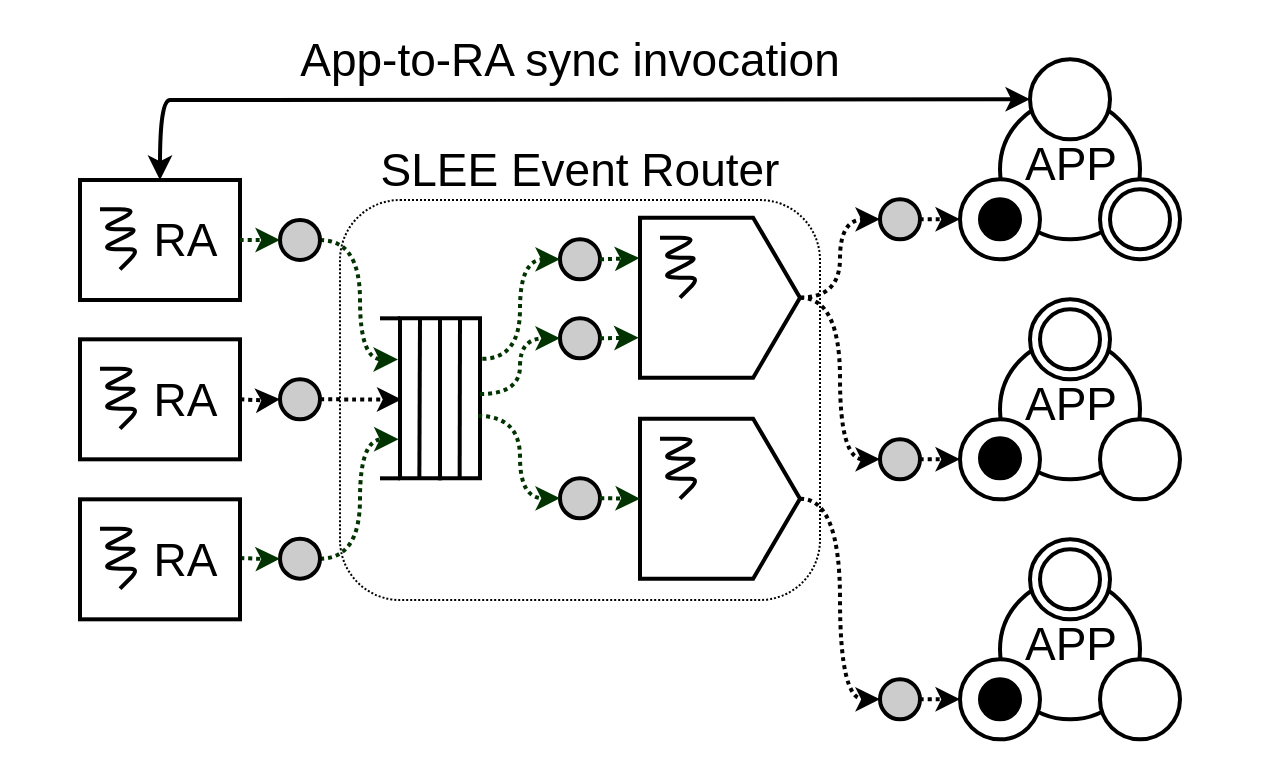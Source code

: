 <mxfile version="12.6.5" type="device"><diagram id="nio7bz20G9BNt24W46tQ" name="Page-1"><mxGraphModel dx="1102" dy="819" grid="1" gridSize="10" guides="1" tooltips="1" connect="1" arrows="1" fold="1" page="1" pageScale="1" pageWidth="1169" pageHeight="827" math="1" shadow="0"><root><mxCell id="0"/><mxCell id="1" parent="0"/><mxCell id="hXk4nm9US1OlQ7-lIAlv-6" value="" style="html=1;shadow=0;dashed=0;align=center;verticalAlign=middle;shape=mxgraph.arrows2.arrow;dy=0;dx=23.43;notch=0;strokeColor=#000000;strokeWidth=2;" parent="1" vertex="1"><mxGeometry x="400" y="178.82" width="80" height="80" as="geometry"/></mxCell><mxCell id="hXk4nm9US1OlQ7-lIAlv-21" value="" style="endArrow=none;html=1;strokeWidth=2;" parent="1" edge="1"><mxGeometry width="50" height="50" relative="1" as="geometry"><mxPoint x="410" y="188.82" as="sourcePoint"/><mxPoint x="420" y="218.82" as="targetPoint"/><Array as="points"><mxPoint x="430" y="188.82"/><mxPoint x="410" y="198.82"/><mxPoint x="430" y="198.82"/><mxPoint x="410" y="208.82"/><mxPoint x="430" y="208.82"/><mxPoint x="420" y="218.82"/></Array></mxGeometry></mxCell><mxCell id="Vo2aYkKW3RfFTyjqqCg4-9" value="" style="endArrow=classic;html=1;fontSize=23;exitX=1;exitY=0.5;exitDx=0;exitDy=0;strokeWidth=2;edgeStyle=orthogonalEdgeStyle;curved=1;entryX=0.019;entryY=0.508;entryDx=0;entryDy=0;entryPerimeter=0;dashed=1;dashPattern=1 1;" parent="1" source="hy8zlvOuvrP5iSNyWNwk-50" target="hy8zlvOuvrP5iSNyWNwk-32" edge="1"><mxGeometry width="50" height="50" relative="1" as="geometry"><mxPoint x="50" y="480" as="sourcePoint"/><mxPoint x="278.84" y="229.06" as="targetPoint"/></mxGeometry></mxCell><mxCell id="Vo2aYkKW3RfFTyjqqCg4-10" value="" style="endArrow=classic;html=1;strokeWidth=2;fontSize=23;exitX=1;exitY=0.5;exitDx=0;exitDy=0;exitPerimeter=0;entryX=0;entryY=0.5;entryDx=0;entryDy=0;edgeStyle=orthogonalEdgeStyle;curved=1;startArrow=none;startFill=0;dashed=1;dashPattern=1 1;" parent="1" source="hy8zlvOuvrP5iSNyWNwk-65" target="hy8zlvOuvrP5iSNyWNwk-6" edge="1"><mxGeometry width="50" height="50" relative="1" as="geometry"><mxPoint x="190" y="479.66" as="sourcePoint"/><mxPoint x="580" y="269.66" as="targetPoint"/></mxGeometry></mxCell><mxCell id="Vo2aYkKW3RfFTyjqqCg4-11" value="" style="endArrow=classic;html=1;strokeWidth=2;fontSize=23;entryX=0;entryY=0.5;entryDx=0;entryDy=0;exitX=1;exitY=0.5;exitDx=0;exitDy=0;exitPerimeter=0;edgeStyle=orthogonalEdgeStyle;curved=1;startArrow=none;startFill=0;dashed=1;dashPattern=1 1;" parent="1" source="hy8zlvOuvrP5iSNyWNwk-63" target="hy8zlvOuvrP5iSNyWNwk-11" edge="1"><mxGeometry width="50" height="50" relative="1" as="geometry"><mxPoint x="190" y="479.66" as="sourcePoint"/><mxPoint x="580" y="169.66" as="targetPoint"/></mxGeometry></mxCell><mxCell id="Vo2aYkKW3RfFTyjqqCg4-12" value="" style="endArrow=classic;html=1;strokeWidth=2;fontSize=23;entryX=0;entryY=0.5;entryDx=0;entryDy=0;exitX=1;exitY=0.5;exitDx=0;exitDy=0;exitPerimeter=0;edgeStyle=orthogonalEdgeStyle;curved=1;startArrow=none;startFill=0;dashed=1;dashPattern=1 1;" parent="1" source="hy8zlvOuvrP5iSNyWNwk-67" target="hy8zlvOuvrP5iSNyWNwk-21" edge="1"><mxGeometry width="50" height="50" relative="1" as="geometry"><mxPoint x="190" y="479.66" as="sourcePoint"/><mxPoint x="580" y="369.66" as="targetPoint"/></mxGeometry></mxCell><mxCell id="hy8zlvOuvrP5iSNyWNwk-1" value="" style="endArrow=none;dashed=1;html=1;strokeColor=none;" parent="1" edge="1"><mxGeometry width="50" height="50" relative="1" as="geometry"><mxPoint x="350" y="460" as="sourcePoint"/><mxPoint x="390" y="460" as="targetPoint"/></mxGeometry></mxCell><mxCell id="hy8zlvOuvrP5iSNyWNwk-3" value="" style="ellipse;whiteSpace=wrap;html=1;aspect=fixed;strokeWidth=2;" parent="1" vertex="1"><mxGeometry x="580" y="239.66" width="70" height="70" as="geometry"/></mxCell><mxCell id="hy8zlvOuvrP5iSNyWNwk-4" value="" style="ellipse;whiteSpace=wrap;html=1;aspect=fixed;strokeWidth=2;fillColor=#FFFFFF;" parent="1" vertex="1"><mxGeometry x="595" y="219.66" width="40" height="40" as="geometry"/></mxCell><mxCell id="hy8zlvOuvrP5iSNyWNwk-5" value="" style="ellipse;whiteSpace=wrap;html=1;aspect=fixed;strokeWidth=2;" parent="1" vertex="1"><mxGeometry x="630" y="279.66" width="40" height="40" as="geometry"/></mxCell><mxCell id="hy8zlvOuvrP5iSNyWNwk-6" value="" style="ellipse;whiteSpace=wrap;html=1;aspect=fixed;strokeWidth=2;" parent="1" vertex="1"><mxGeometry x="560" y="279.66" width="40" height="40" as="geometry"/></mxCell><mxCell id="hy8zlvOuvrP5iSNyWNwk-7" value="&lt;div style=&quot;text-align: left ; font-size: 23px&quot;&gt;&lt;font style=&quot;font-size: 23px&quot;&gt;&lt;span style=&quot;font-size: 23px&quot;&gt;APP&lt;/span&gt;&lt;/font&gt;&lt;/div&gt;" style="text;html=1;strokeColor=none;fillColor=none;align=center;verticalAlign=middle;whiteSpace=wrap;rounded=0;fontFamily=Helvetica;fontSize=23;fontStyle=0" parent="1" vertex="1"><mxGeometry x="581" y="249.66" width="69" height="45" as="geometry"/></mxCell><mxCell id="hy8zlvOuvrP5iSNyWNwk-8" value="" style="ellipse;whiteSpace=wrap;html=1;aspect=fixed;strokeWidth=2;" parent="1" vertex="1"><mxGeometry x="580" y="119.66" width="70" height="70" as="geometry"/></mxCell><mxCell id="hy8zlvOuvrP5iSNyWNwk-9" value="" style="ellipse;whiteSpace=wrap;html=1;aspect=fixed;strokeWidth=2;" parent="1" vertex="1"><mxGeometry x="595" y="99.66" width="40" height="40" as="geometry"/></mxCell><mxCell id="hy8zlvOuvrP5iSNyWNwk-10" value="" style="ellipse;whiteSpace=wrap;html=1;aspect=fixed;strokeWidth=2;fillColor=#FFFFFF;" parent="1" vertex="1"><mxGeometry x="630" y="159.66" width="40" height="40" as="geometry"/></mxCell><mxCell id="hy8zlvOuvrP5iSNyWNwk-11" value="" style="ellipse;whiteSpace=wrap;html=1;aspect=fixed;strokeWidth=2;" parent="1" vertex="1"><mxGeometry x="560" y="159.66" width="40" height="40" as="geometry"/></mxCell><mxCell id="hy8zlvOuvrP5iSNyWNwk-12" value="&lt;div style=&quot;text-align: left ; font-size: 23px&quot;&gt;&lt;font style=&quot;font-size: 23px&quot;&gt;&lt;span style=&quot;font-size: 23px&quot;&gt;APP&lt;/span&gt;&lt;/font&gt;&lt;/div&gt;" style="text;html=1;strokeColor=none;fillColor=none;align=center;verticalAlign=middle;whiteSpace=wrap;rounded=0;fontFamily=Helvetica;fontSize=23;fontStyle=0" parent="1" vertex="1"><mxGeometry x="581" y="129.66" width="69" height="45" as="geometry"/></mxCell><mxCell id="hy8zlvOuvrP5iSNyWNwk-18" value="" style="ellipse;whiteSpace=wrap;html=1;aspect=fixed;strokeWidth=2;" parent="1" vertex="1"><mxGeometry x="580" y="359.66" width="70" height="70" as="geometry"/></mxCell><mxCell id="hy8zlvOuvrP5iSNyWNwk-19" value="" style="ellipse;whiteSpace=wrap;html=1;aspect=fixed;strokeWidth=2;fillColor=#FFFFFF;" parent="1" vertex="1"><mxGeometry x="595" y="339.66" width="40" height="40" as="geometry"/></mxCell><mxCell id="hy8zlvOuvrP5iSNyWNwk-20" value="" style="ellipse;whiteSpace=wrap;html=1;aspect=fixed;strokeWidth=2;" parent="1" vertex="1"><mxGeometry x="630" y="399.66" width="40" height="40" as="geometry"/></mxCell><mxCell id="hy8zlvOuvrP5iSNyWNwk-21" value="" style="ellipse;whiteSpace=wrap;html=1;aspect=fixed;strokeWidth=2;" parent="1" vertex="1"><mxGeometry x="560" y="399.66" width="40" height="40" as="geometry"/></mxCell><mxCell id="hy8zlvOuvrP5iSNyWNwk-22" value="&lt;div style=&quot;text-align: left ; font-size: 23px&quot;&gt;&lt;font style=&quot;font-size: 23px&quot;&gt;&lt;span style=&quot;font-size: 23px&quot;&gt;APP&lt;/span&gt;&lt;/font&gt;&lt;/div&gt;" style="text;html=1;strokeColor=none;fillColor=none;align=center;verticalAlign=middle;whiteSpace=wrap;rounded=0;fontFamily=Helvetica;fontSize=23;fontStyle=0" parent="1" vertex="1"><mxGeometry x="581" y="369.66" width="69" height="45" as="geometry"/></mxCell><mxCell id="hy8zlvOuvrP5iSNyWNwk-25" value="" style="endArrow=classic;html=1;entryX=0;entryY=0.5;entryDx=0;entryDy=0;strokeWidth=2;startArrow=classic;startFill=1;exitX=0.5;exitY=0;exitDx=0;exitDy=0;endFill=1;edgeStyle=orthogonalEdgeStyle;curved=1;" parent="1" source="hy8zlvOuvrP5iSNyWNwk-29" target="hy8zlvOuvrP5iSNyWNwk-9" edge="1"><mxGeometry width="50" height="50" relative="1" as="geometry"><mxPoint x="280" y="80" as="sourcePoint"/><mxPoint x="640" y="269.5" as="targetPoint"/><Array as="points"><mxPoint x="160" y="120"/><mxPoint x="170" y="120"/></Array></mxGeometry></mxCell><mxCell id="hy8zlvOuvrP5iSNyWNwk-29" value="&amp;nbsp; &amp;nbsp; RA" style="rounded=0;whiteSpace=wrap;html=1;fontSize=23;strokeWidth=2;" parent="1" vertex="1"><mxGeometry x="120" y="160" width="80" height="60" as="geometry"/></mxCell><mxCell id="hy8zlvOuvrP5iSNyWNwk-31" value="" style="html=1;shadow=0;dashed=0;align=center;verticalAlign=middle;shape=mxgraph.arrows2.arrow;dy=0;dx=23.43;notch=0;strokeColor=#000000;strokeWidth=2;" parent="1" vertex="1"><mxGeometry x="400" y="279.32" width="80" height="80" as="geometry"/></mxCell><mxCell id="hy8zlvOuvrP5iSNyWNwk-32" value="" style="verticalLabelPosition=bottom;verticalAlign=top;html=1;shape=mxgraph.basic.rect;fillColor2=none;strokeWidth=2;size=20;indent=5;" parent="1" vertex="1"><mxGeometry x="280" y="229.16" width="40" height="80" as="geometry"/></mxCell><mxCell id="hy8zlvOuvrP5iSNyWNwk-33" value="" style="endArrow=none;html=1;strokeWidth=2;" parent="1" edge="1"><mxGeometry width="50" height="50" relative="1" as="geometry"><mxPoint x="280" y="309.16" as="sourcePoint"/><mxPoint x="270" y="309.16" as="targetPoint"/></mxGeometry></mxCell><mxCell id="hy8zlvOuvrP5iSNyWNwk-34" value="" style="endArrow=none;html=1;strokeWidth=2;" parent="1" edge="1"><mxGeometry width="50" height="50" relative="1" as="geometry"><mxPoint x="300" y="229.16" as="sourcePoint"/><mxPoint x="300" y="310.16" as="targetPoint"/></mxGeometry></mxCell><mxCell id="hy8zlvOuvrP5iSNyWNwk-35" value="" style="endArrow=none;html=1;strokeWidth=2;" parent="1" edge="1"><mxGeometry width="50" height="50" relative="1" as="geometry"><mxPoint x="280" y="229.16" as="sourcePoint"/><mxPoint x="270" y="229.16" as="targetPoint"/></mxGeometry></mxCell><mxCell id="hy8zlvOuvrP5iSNyWNwk-36" value="" style="endArrow=none;html=1;strokeWidth=2;entryX=0.242;entryY=0.998;entryDx=0;entryDy=0;entryPerimeter=0;" parent="1" target="hy8zlvOuvrP5iSNyWNwk-32" edge="1"><mxGeometry width="50" height="50" relative="1" as="geometry"><mxPoint x="290" y="229.16" as="sourcePoint"/><mxPoint x="290" y="269.16" as="targetPoint"/></mxGeometry></mxCell><mxCell id="hy8zlvOuvrP5iSNyWNwk-37" value="" style="endArrow=none;html=1;strokeWidth=2;entryX=0.746;entryY=0.997;entryDx=0;entryDy=0;entryPerimeter=0;" parent="1" target="hy8zlvOuvrP5iSNyWNwk-32" edge="1"><mxGeometry width="50" height="50" relative="1" as="geometry"><mxPoint x="310" y="229.16" as="sourcePoint"/><mxPoint x="310" y="269.16" as="targetPoint"/></mxGeometry></mxCell><mxCell id="hy8zlvOuvrP5iSNyWNwk-38" value="" style="endArrow=none;html=1;strokeWidth=2;" parent="1" edge="1"><mxGeometry width="50" height="50" relative="1" as="geometry"><mxPoint x="410" y="289.32" as="sourcePoint"/><mxPoint x="420" y="319.32" as="targetPoint"/><Array as="points"><mxPoint x="430" y="289.32"/><mxPoint x="410" y="299.32"/><mxPoint x="430" y="299.32"/><mxPoint x="410" y="309.32"/><mxPoint x="430" y="309.32"/><mxPoint x="420" y="319.32"/></Array></mxGeometry></mxCell><mxCell id="hy8zlvOuvrP5iSNyWNwk-41" value="" style="endArrow=classic;html=1;strokeColor=#003300;strokeWidth=2;fontFamily=Helvetica;fontSize=23;entryX=-0.025;entryY=0.257;entryDx=0;entryDy=0;entryPerimeter=0;exitX=1;exitY=0.5;exitDx=0;exitDy=0;edgeStyle=orthogonalEdgeStyle;curved=1;dashed=1;dashPattern=1 1;" parent="1" source="hy8zlvOuvrP5iSNyWNwk-44" target="hy8zlvOuvrP5iSNyWNwk-32" edge="1"><mxGeometry width="50" height="50" relative="1" as="geometry"><mxPoint x="70" y="530" as="sourcePoint"/><mxPoint x="278.28" y="210.26" as="targetPoint"/></mxGeometry></mxCell><mxCell id="hy8zlvOuvrP5iSNyWNwk-42" value="" style="endArrow=classic;html=1;strokeColor=#003300;strokeWidth=2;fontFamily=Helvetica;fontSize=23;entryX=-0.017;entryY=0.756;entryDx=0;entryDy=0;entryPerimeter=0;exitX=1;exitY=0.5;exitDx=0;exitDy=0;edgeStyle=orthogonalEdgeStyle;curved=1;dashed=1;dashPattern=1 1;" parent="1" source="hy8zlvOuvrP5iSNyWNwk-53" target="hy8zlvOuvrP5iSNyWNwk-32" edge="1"><mxGeometry width="50" height="50" relative="1" as="geometry"><mxPoint x="70" y="530" as="sourcePoint"/><mxPoint x="120" y="480" as="targetPoint"/></mxGeometry></mxCell><mxCell id="hy8zlvOuvrP5iSNyWNwk-45" value="" style="ellipse;whiteSpace=wrap;html=1;aspect=fixed;fontFamily=Helvetica;fontSize=23;strokeWidth=2;fillColor=#CCCCCC;" parent="1" vertex="1"><mxGeometry x="360" y="189.66" width="20" height="20" as="geometry"/></mxCell><mxCell id="hy8zlvOuvrP5iSNyWNwk-44" value="" style="ellipse;whiteSpace=wrap;html=1;aspect=fixed;fontFamily=Helvetica;fontSize=23;strokeWidth=2;fillColor=#CCCCCC;" parent="1" vertex="1"><mxGeometry x="220" y="180" width="20" height="20" as="geometry"/></mxCell><mxCell id="hy8zlvOuvrP5iSNyWNwk-48" value="" style="endArrow=classic;html=1;strokeColor=#003300;strokeWidth=2;fontFamily=Helvetica;fontSize=23;exitX=1;exitY=0.5;exitDx=0;exitDy=0;edgeStyle=orthogonalEdgeStyle;curved=1;entryX=0;entryY=0.5;entryDx=0;entryDy=0;dashed=1;dashPattern=1 1;" parent="1" source="hy8zlvOuvrP5iSNyWNwk-29" target="hy8zlvOuvrP5iSNyWNwk-44" edge="1"><mxGeometry width="50" height="50" relative="1" as="geometry"><mxPoint x="200" y="190" as="sourcePoint"/><mxPoint x="230" y="185" as="targetPoint"/></mxGeometry></mxCell><mxCell id="hy8zlvOuvrP5iSNyWNwk-50" value="" style="ellipse;whiteSpace=wrap;html=1;aspect=fixed;fontFamily=Helvetica;fontSize=23;strokeWidth=2;fillColor=#CCCCCC;" parent="1" vertex="1"><mxGeometry x="220" y="259.66" width="20" height="20" as="geometry"/></mxCell><mxCell id="hy8zlvOuvrP5iSNyWNwk-51" value="" style="endArrow=classic;html=1;fontSize=23;strokeWidth=2;edgeStyle=orthogonalEdgeStyle;curved=1;exitX=1;exitY=0.5;exitDx=0;exitDy=0;entryX=0;entryY=0.5;entryDx=0;entryDy=0;dashed=1;dashPattern=1 1;" parent="1" target="hy8zlvOuvrP5iSNyWNwk-50" edge="1"><mxGeometry width="50" height="50" relative="1" as="geometry"><mxPoint x="200" y="269.66" as="sourcePoint"/><mxPoint x="220" y="250" as="targetPoint"/></mxGeometry></mxCell><mxCell id="hy8zlvOuvrP5iSNyWNwk-53" value="" style="ellipse;whiteSpace=wrap;html=1;aspect=fixed;fontFamily=Helvetica;fontSize=23;strokeWidth=2;fillColor=#CCCCCC;" parent="1" vertex="1"><mxGeometry x="220" y="339.32" width="20" height="20" as="geometry"/></mxCell><mxCell id="hy8zlvOuvrP5iSNyWNwk-54" value="" style="endArrow=classic;html=1;strokeColor=#003300;strokeWidth=2;fontFamily=Helvetica;fontSize=23;entryX=0;entryY=0.5;entryDx=0;entryDy=0;edgeStyle=orthogonalEdgeStyle;curved=1;dashed=1;dashPattern=1 1;" parent="1" target="hy8zlvOuvrP5iSNyWNwk-53" edge="1"><mxGeometry width="50" height="50" relative="1" as="geometry"><mxPoint x="200" y="349" as="sourcePoint"/><mxPoint x="289.32" y="289.64" as="targetPoint"/></mxGeometry></mxCell><mxCell id="hy8zlvOuvrP5iSNyWNwk-55" value="" style="ellipse;whiteSpace=wrap;html=1;aspect=fixed;fontFamily=Helvetica;fontSize=23;strokeWidth=2;fillColor=#CCCCCC;" parent="1" vertex="1"><mxGeometry x="360" y="229.16" width="20" height="20" as="geometry"/></mxCell><mxCell id="hy8zlvOuvrP5iSNyWNwk-56" value="" style="ellipse;whiteSpace=wrap;html=1;aspect=fixed;fontFamily=Helvetica;fontSize=23;strokeWidth=2;fillColor=#CCCCCC;" parent="1" vertex="1"><mxGeometry x="360" y="309.16" width="20" height="20" as="geometry"/></mxCell><mxCell id="hy8zlvOuvrP5iSNyWNwk-63" value="" style="ellipse;whiteSpace=wrap;html=1;aspect=fixed;fontFamily=Helvetica;fontSize=23;strokeWidth=2;fillColor=#CCCCCC;" parent="1" vertex="1"><mxGeometry x="520" y="169.66" width="20" height="20" as="geometry"/></mxCell><mxCell id="hy8zlvOuvrP5iSNyWNwk-64" value="" style="endArrow=classic;html=1;strokeWidth=2;fontSize=23;entryX=0;entryY=0.5;entryDx=0;entryDy=0;exitX=1;exitY=0.5;exitDx=0;exitDy=0;exitPerimeter=0;edgeStyle=orthogonalEdgeStyle;curved=1;startArrow=none;startFill=0;dashed=1;dashPattern=1 1;" parent="1" source="hXk4nm9US1OlQ7-lIAlv-6" target="hy8zlvOuvrP5iSNyWNwk-63" edge="1"><mxGeometry width="50" height="50" relative="1" as="geometry"><mxPoint x="480" y="218.82" as="sourcePoint"/><mxPoint x="560" y="179.66" as="targetPoint"/></mxGeometry></mxCell><mxCell id="hy8zlvOuvrP5iSNyWNwk-65" value="" style="ellipse;whiteSpace=wrap;html=1;aspect=fixed;fontFamily=Helvetica;fontSize=23;strokeWidth=2;fillColor=#CCCCCC;" parent="1" vertex="1"><mxGeometry x="520" y="289.66" width="20" height="20" as="geometry"/></mxCell><mxCell id="hy8zlvOuvrP5iSNyWNwk-66" value="" style="endArrow=classic;html=1;strokeWidth=2;fontSize=23;exitX=1;exitY=0.5;exitDx=0;exitDy=0;exitPerimeter=0;entryX=0;entryY=0.5;entryDx=0;entryDy=0;edgeStyle=orthogonalEdgeStyle;curved=1;startArrow=none;startFill=0;dashed=1;dashPattern=1 1;" parent="1" source="hXk4nm9US1OlQ7-lIAlv-6" target="hy8zlvOuvrP5iSNyWNwk-65" edge="1"><mxGeometry width="50" height="50" relative="1" as="geometry"><mxPoint x="480" y="218.82" as="sourcePoint"/><mxPoint x="560" y="299.66" as="targetPoint"/></mxGeometry></mxCell><mxCell id="hy8zlvOuvrP5iSNyWNwk-67" value="" style="ellipse;whiteSpace=wrap;html=1;aspect=fixed;fontFamily=Helvetica;fontSize=23;strokeWidth=2;fillColor=#CCCCCC;" parent="1" vertex="1"><mxGeometry x="520" y="409.66" width="20" height="20" as="geometry"/></mxCell><mxCell id="hy8zlvOuvrP5iSNyWNwk-68" value="" style="endArrow=classic;html=1;strokeWidth=2;fontSize=23;entryX=0;entryY=0.5;entryDx=0;entryDy=0;exitX=1;exitY=0.5;exitDx=0;exitDy=0;exitPerimeter=0;edgeStyle=orthogonalEdgeStyle;curved=1;startArrow=none;startFill=0;dashed=1;dashPattern=1 1;" parent="1" source="hy8zlvOuvrP5iSNyWNwk-31" target="hy8zlvOuvrP5iSNyWNwk-67" edge="1"><mxGeometry width="50" height="50" relative="1" as="geometry"><mxPoint x="480" y="319.32" as="sourcePoint"/><mxPoint x="560" y="419.66" as="targetPoint"/></mxGeometry></mxCell><mxCell id="hy8zlvOuvrP5iSNyWNwk-69" value="" style="endArrow=classic;html=1;dashed=1;dashPattern=1 1;strokeColor=#003300;strokeWidth=2;fontFamily=Helvetica;fontSize=23;exitX=1.029;exitY=0.253;exitDx=0;exitDy=0;exitPerimeter=0;entryX=0;entryY=0.5;entryDx=0;entryDy=0;edgeStyle=orthogonalEdgeStyle;curved=1;" parent="1" source="hy8zlvOuvrP5iSNyWNwk-32" target="hy8zlvOuvrP5iSNyWNwk-45" edge="1"><mxGeometry width="50" height="50" relative="1" as="geometry"><mxPoint x="290" y="149.66" as="sourcePoint"/><mxPoint x="340" y="99.66" as="targetPoint"/></mxGeometry></mxCell><mxCell id="hy8zlvOuvrP5iSNyWNwk-70" value="" style="endArrow=classic;html=1;dashed=1;dashPattern=1 1;strokeColor=#003300;strokeWidth=2;fontFamily=Helvetica;fontSize=23;entryX=0;entryY=0.5;entryDx=0;entryDy=0;exitX=1;exitY=0.473;exitDx=0;exitDy=0;exitPerimeter=0;edgeStyle=orthogonalEdgeStyle;curved=1;" parent="1" source="hy8zlvOuvrP5iSNyWNwk-32" target="hy8zlvOuvrP5iSNyWNwk-55" edge="1"><mxGeometry width="50" height="50" relative="1" as="geometry"><mxPoint x="120" y="640" as="sourcePoint"/><mxPoint x="170" y="590" as="targetPoint"/></mxGeometry></mxCell><mxCell id="hy8zlvOuvrP5iSNyWNwk-71" value="" style="endArrow=classic;html=1;dashed=1;dashPattern=1 1;strokeColor=#003300;strokeWidth=2;fontFamily=Helvetica;fontSize=23;entryX=0;entryY=0.5;entryDx=0;entryDy=0;exitX=0.975;exitY=0.61;exitDx=0;exitDy=0;exitPerimeter=0;edgeStyle=orthogonalEdgeStyle;curved=1;" parent="1" source="hy8zlvOuvrP5iSNyWNwk-32" target="hy8zlvOuvrP5iSNyWNwk-56" edge="1"><mxGeometry width="50" height="50" relative="1" as="geometry"><mxPoint x="110" y="720" as="sourcePoint"/><mxPoint x="160" y="670" as="targetPoint"/></mxGeometry></mxCell><mxCell id="hy8zlvOuvrP5iSNyWNwk-73" value="" style="endArrow=classic;html=1;dashed=1;dashPattern=1 1;strokeColor=#003300;strokeWidth=2;fontFamily=Helvetica;fontSize=23;entryX=-0.008;entryY=0.75;entryDx=0;entryDy=0;entryPerimeter=0;exitX=1;exitY=0.5;exitDx=0;exitDy=0;" parent="1" source="hy8zlvOuvrP5iSNyWNwk-55" target="hXk4nm9US1OlQ7-lIAlv-6" edge="1"><mxGeometry width="50" height="50" relative="1" as="geometry"><mxPoint x="140" y="560" as="sourcePoint"/><mxPoint x="190" y="510" as="targetPoint"/></mxGeometry></mxCell><mxCell id="hy8zlvOuvrP5iSNyWNwk-74" value="" style="endArrow=classic;html=1;dashed=1;dashPattern=1 1;strokeColor=#003300;strokeWidth=2;fontFamily=Helvetica;fontSize=23;entryX=0;entryY=0.5;entryDx=0;entryDy=0;entryPerimeter=0;exitX=1;exitY=0.5;exitDx=0;exitDy=0;edgeStyle=orthogonalEdgeStyle;curved=1;" parent="1" source="hy8zlvOuvrP5iSNyWNwk-56" target="hy8zlvOuvrP5iSNyWNwk-31" edge="1"><mxGeometry width="50" height="50" relative="1" as="geometry"><mxPoint x="130" y="640" as="sourcePoint"/><mxPoint x="180" y="590" as="targetPoint"/></mxGeometry></mxCell><mxCell id="hy8zlvOuvrP5iSNyWNwk-75" value="" style="endArrow=classic;html=1;dashed=1;dashPattern=1 1;strokeColor=#003300;strokeWidth=2;fontFamily=Helvetica;fontSize=23;exitX=1;exitY=0.5;exitDx=0;exitDy=0;entryX=-0.004;entryY=0.253;entryDx=0;entryDy=0;entryPerimeter=0;" parent="1" source="hy8zlvOuvrP5iSNyWNwk-45" target="hXk4nm9US1OlQ7-lIAlv-6" edge="1"><mxGeometry width="50" height="50" relative="1" as="geometry"><mxPoint x="120" y="720" as="sourcePoint"/><mxPoint x="411" y="201" as="targetPoint"/></mxGeometry></mxCell><mxCell id="hy8zlvOuvrP5iSNyWNwk-76" value="" style="endArrow=none;html=1;strokeWidth=2;" parent="1" edge="1"><mxGeometry width="50" height="50" relative="1" as="geometry"><mxPoint x="130" y="174.66" as="sourcePoint"/><mxPoint x="140" y="204.66" as="targetPoint"/><Array as="points"><mxPoint x="150" y="174.66"/><mxPoint x="130" y="184.66"/><mxPoint x="150" y="184.66"/><mxPoint x="130" y="194.66"/><mxPoint x="150" y="194.66"/><mxPoint x="140" y="204.66"/></Array></mxGeometry></mxCell><mxCell id="hy8zlvOuvrP5iSNyWNwk-77" value="&amp;nbsp; &amp;nbsp; RA" style="rounded=0;whiteSpace=wrap;html=1;fontSize=23;strokeWidth=2;" parent="1" vertex="1"><mxGeometry x="120" y="239.66" width="80" height="60" as="geometry"/></mxCell><mxCell id="hy8zlvOuvrP5iSNyWNwk-78" value="" style="endArrow=none;html=1;strokeWidth=2;" parent="1" edge="1"><mxGeometry width="50" height="50" relative="1" as="geometry"><mxPoint x="130" y="254.32" as="sourcePoint"/><mxPoint x="140" y="284.32" as="targetPoint"/><Array as="points"><mxPoint x="150" y="254.32"/><mxPoint x="130" y="264.32"/><mxPoint x="150" y="264.32"/><mxPoint x="130" y="274.32"/><mxPoint x="150" y="274.32"/><mxPoint x="140" y="284.32"/></Array></mxGeometry></mxCell><mxCell id="hy8zlvOuvrP5iSNyWNwk-79" value="&amp;nbsp; &amp;nbsp; RA" style="rounded=0;whiteSpace=wrap;html=1;fontSize=23;strokeWidth=2;" parent="1" vertex="1"><mxGeometry x="120" y="319.66" width="80" height="60" as="geometry"/></mxCell><mxCell id="hy8zlvOuvrP5iSNyWNwk-80" value="" style="endArrow=none;html=1;strokeWidth=2;" parent="1" edge="1"><mxGeometry width="50" height="50" relative="1" as="geometry"><mxPoint x="130" y="334.32" as="sourcePoint"/><mxPoint x="140" y="364.32" as="targetPoint"/><Array as="points"><mxPoint x="150" y="334.32"/><mxPoint x="130" y="344.32"/><mxPoint x="150" y="344.32"/><mxPoint x="130" y="354.32"/><mxPoint x="150" y="354.32"/><mxPoint x="140" y="364.32"/></Array></mxGeometry></mxCell><mxCell id="hy8zlvOuvrP5iSNyWNwk-91" value="" style="ellipse;whiteSpace=wrap;html=1;aspect=fixed;fontFamily=Helvetica;fontSize=23;strokeWidth=2;fillColor=none;" parent="1" vertex="1"><mxGeometry x="635" y="164.66" width="30" height="30" as="geometry"/></mxCell><mxCell id="hy8zlvOuvrP5iSNyWNwk-92" value="" style="ellipse;whiteSpace=wrap;html=1;aspect=fixed;fontFamily=Helvetica;fontSize=23;strokeWidth=2;fillColor=none;" parent="1" vertex="1"><mxGeometry x="600" y="224.66" width="30" height="30" as="geometry"/></mxCell><mxCell id="hy8zlvOuvrP5iSNyWNwk-94" value="" style="ellipse;whiteSpace=wrap;html=1;aspect=fixed;fontFamily=Helvetica;fontSize=23;strokeWidth=2;fillColor=none;" parent="1" vertex="1"><mxGeometry x="600" y="344.66" width="30" height="30" as="geometry"/></mxCell><mxCell id="hy8zlvOuvrP5iSNyWNwk-95" value="" style="ellipse;whiteSpace=wrap;html=1;aspect=fixed;fontFamily=Helvetica;fontSize=23;strokeWidth=2;fillColor=#000000;" parent="1" vertex="1"><mxGeometry x="570" y="409.66" width="20" height="20" as="geometry"/></mxCell><mxCell id="hy8zlvOuvrP5iSNyWNwk-96" value="" style="ellipse;whiteSpace=wrap;html=1;aspect=fixed;fontFamily=Helvetica;fontSize=23;strokeWidth=2;fillColor=#000000;" parent="1" vertex="1"><mxGeometry x="570" y="289.16" width="20" height="20" as="geometry"/></mxCell><mxCell id="hy8zlvOuvrP5iSNyWNwk-97" value="" style="ellipse;whiteSpace=wrap;html=1;aspect=fixed;fontFamily=Helvetica;fontSize=23;strokeWidth=2;fillColor=#000000;" parent="1" vertex="1"><mxGeometry x="570" y="169.66" width="20" height="20" as="geometry"/></mxCell><mxCell id="hy8zlvOuvrP5iSNyWNwk-98" value="App-to-RA sync invocation" style="text;html=1;strokeColor=none;fillColor=none;align=center;verticalAlign=middle;whiteSpace=wrap;rounded=0;fontFamily=Helvetica;fontSize=23;" parent="1" vertex="1"><mxGeometry x="190" y="90" width="350" height="20" as="geometry"/></mxCell><mxCell id="hy8zlvOuvrP5iSNyWNwk-127" value="" style="rounded=1;whiteSpace=wrap;html=1;strokeWidth=1;fillColor=none;fontFamily=Helvetica;fontSize=23;dashed=1;dashPattern=1 1;" parent="1" vertex="1"><mxGeometry x="250" y="170" width="240" height="200" as="geometry"/></mxCell><mxCell id="hy8zlvOuvrP5iSNyWNwk-128" value="SLEE Event Router" style="text;html=1;strokeColor=none;fillColor=none;align=center;verticalAlign=middle;whiteSpace=wrap;rounded=0;fontFamily=Helvetica;fontSize=23;" parent="1" vertex="1"><mxGeometry x="260" y="144.66" width="220" height="20" as="geometry"/></mxCell><mxCell id="hy8zlvOuvrP5iSNyWNwk-129" value="" style="endArrow=none;dashed=1;html=1;dashPattern=1 1;strokeColor=none;strokeWidth=2;fontFamily=Helvetica;fontSize=23;" parent="1" edge="1"><mxGeometry width="50" height="50" relative="1" as="geometry"><mxPoint x="720" y="240" as="sourcePoint"/><mxPoint x="720" y="279.16" as="targetPoint"/></mxGeometry></mxCell><mxCell id="hy8zlvOuvrP5iSNyWNwk-146" value="" style="endArrow=none;dashed=1;html=1;dashPattern=1 1;strokeColor=none;strokeWidth=2;fontFamily=Helvetica;fontSize=23;" parent="1" edge="1"><mxGeometry width="50" height="50" relative="1" as="geometry"><mxPoint x="390" y="70" as="sourcePoint"/><mxPoint x="350" y="70.0" as="targetPoint"/></mxGeometry></mxCell><mxCell id="ZpZ9JsFutg9vRTl1MCdL-1" value="" style="endArrow=none;dashed=1;html=1;dashPattern=1 1;strokeColor=none;strokeWidth=2;fontFamily=Helvetica;fontSize=23;" edge="1" parent="1"><mxGeometry width="50" height="50" relative="1" as="geometry"><mxPoint x="80" y="279.66" as="sourcePoint"/><mxPoint x="80" y="238.82" as="targetPoint"/></mxGeometry></mxCell></root></mxGraphModel></diagram></mxfile>
